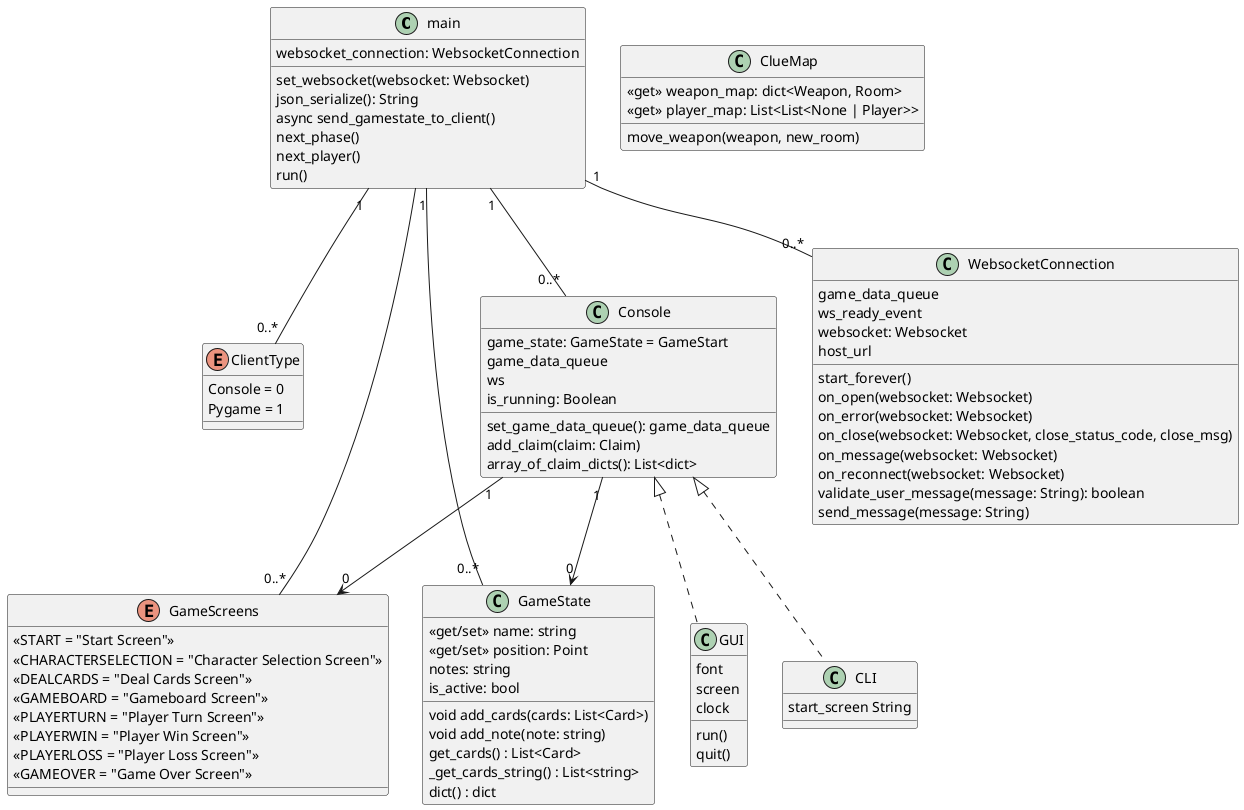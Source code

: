 @startuml
'https://plantuml.com/class-diagram

class main {
    websocket_connection: WebsocketConnection
    set_websocket(websocket: Websocket)
    json_serialize(): String
    async send_gamestate_to_client()
    next_phase()
    next_player()
    run()
}

enum ClientType {
    Console = 0
    Pygame = 1
}

main -- "0..*" GameScreens
main "1" -- "0..*" ClientType
main "1" -- "0..*" GameState
main "1" -- "0..*" WebsocketConnection
main "1" -- "0..*" Console
Console "1" --> "0" GameState
Console "1" --> "0" GameScreens

class GameState {
    <<get/set>> name: string
    <<get/set>> position: Point
    notes: string
    is_active: bool
    void add_cards(cards: List<Card>)
    void add_note(note: string)
    get_cards() : List<Card>
    _get_cards_string() : List<string>
    dict() : dict
}

class Console {
   game_state: GameState = GameStart
   game_data_queue
   ws
   is_running: Boolean
   set_game_data_queue(): game_data_queue
}

class GUI implements Console {
    font
    screen
    clock
    run()
    quit()
}

class CLI implements Console {
    start_screen String
}

class Console {
    add_claim(claim: Claim)
    array_of_claim_dicts(): List<dict>
}

class WebsocketConnection {
    game_data_queue
    ws_ready_event
    websocket: Websocket
    host_url
    start_forever()
    on_open(websocket: Websocket)
    on_error(websocket: Websocket)
    on_close(websocket: Websocket, close_status_code, close_msg)
    on_message(websocket: Websocket)
    on_reconnect(websocket: Websocket)
    validate_user_message(message: String): boolean
    send_message(message: String)
}

class ClueMap {
    <<get>> weapon_map: dict<Weapon, Room>
    <<get>> player_map: List<List<None | Player>>
    move_weapon(weapon, new_room)
}

enum GameScreens {
    <<START = "Start Screen">>
    <<CHARACTERSELECTION = "Character Selection Screen">>
    <<DEALCARDS = "Deal Cards Screen">>
    <<GAMEBOARD = "Gameboard Screen">>
    <<PLAYERTURN = "Player Turn Screen">>
    <<PLAYERWIN = "Player Win Screen">>
    <<PLAYERLOSS = "Player Loss Screen">>
    <<GAMEOVER = "Game Over Screen">>
}

@enduml